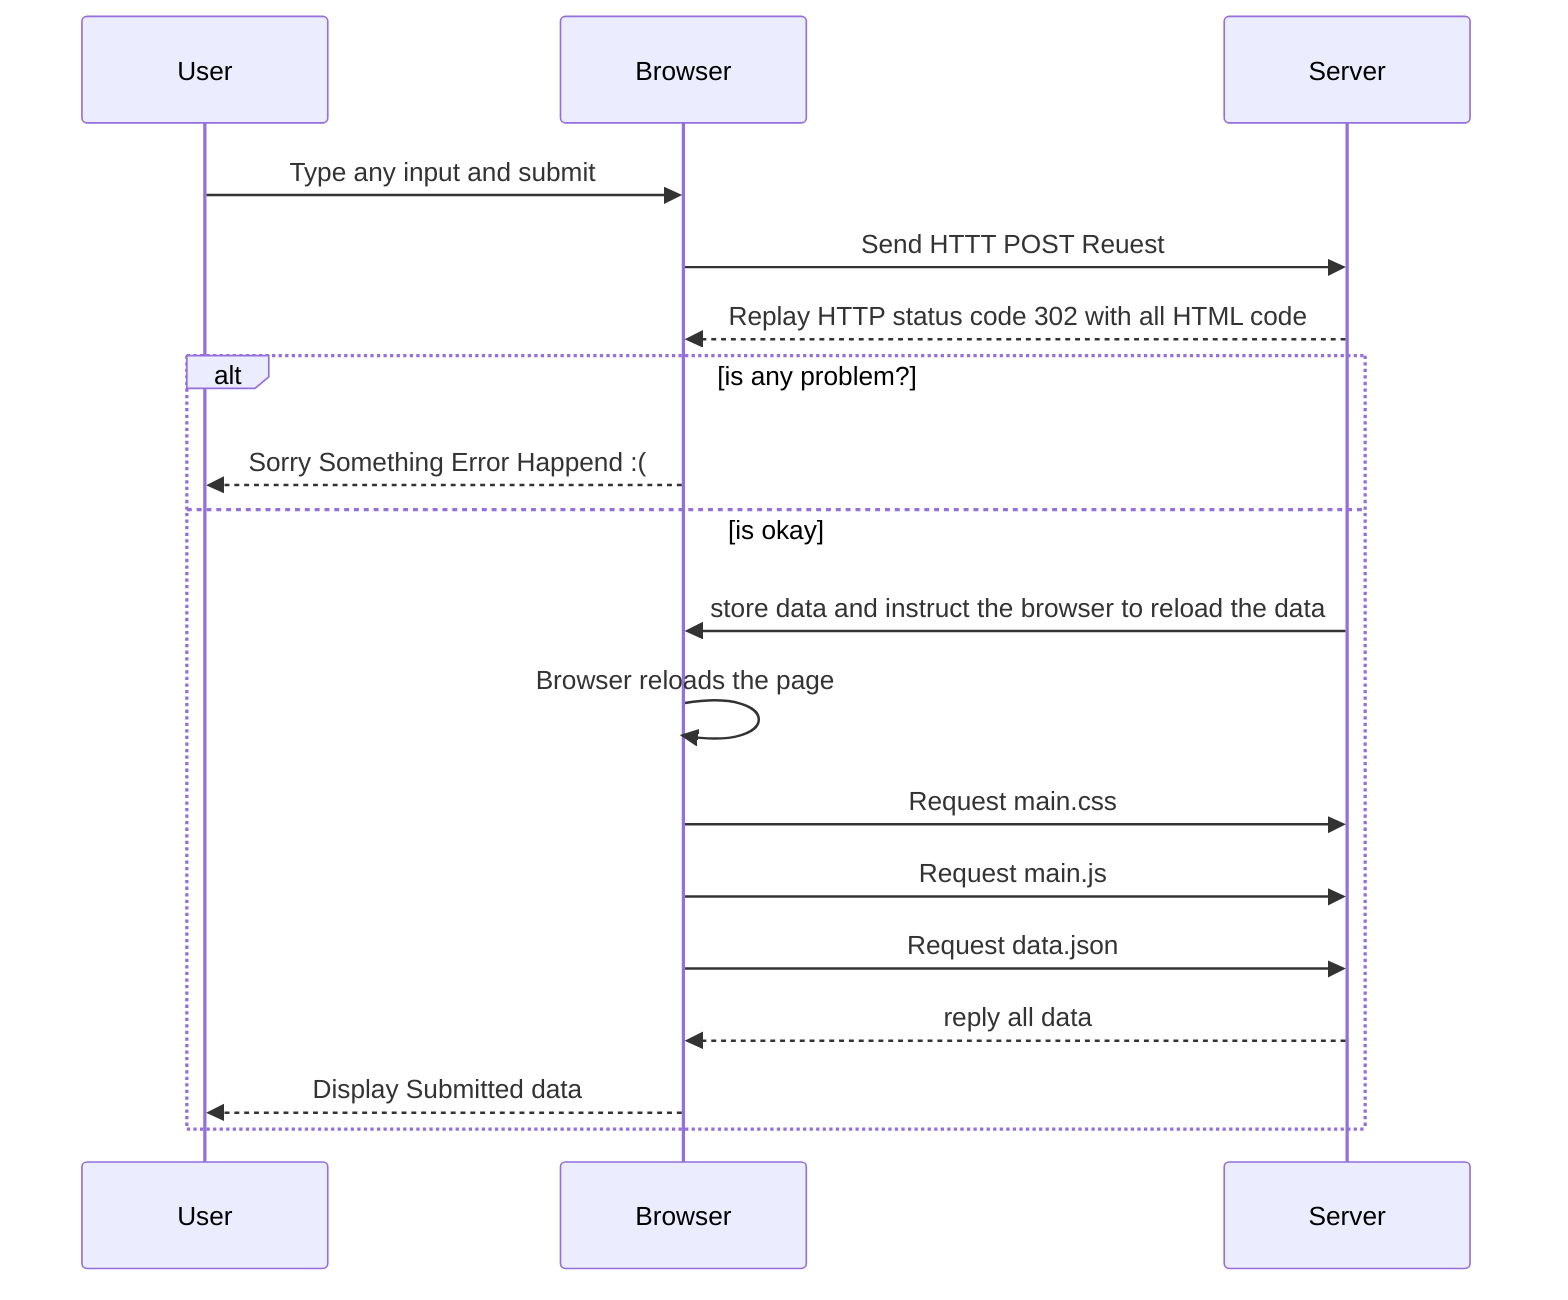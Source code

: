 sequenceDiagram
  participant A as User
  participant B as Browser
  participant C as Server

  A ->> B: Type any input and submit
  B ->> C: Send HTTT POST Reuest
  C -->> B: Replay HTTP status code 302 with all HTML code
  alt is any problem?
        B-->>A: Sorry Something Error Happend :(
    else is okay
  C ->> B: store data and instruct the browser to reload the data
        B->>B: Browser reloads the page
        B->>C: Request main.css
        B->>C: Request main.js
        B->>C: Request data.json
        C-->>B: reply all data
        B-->>A: Display Submitted data
    end